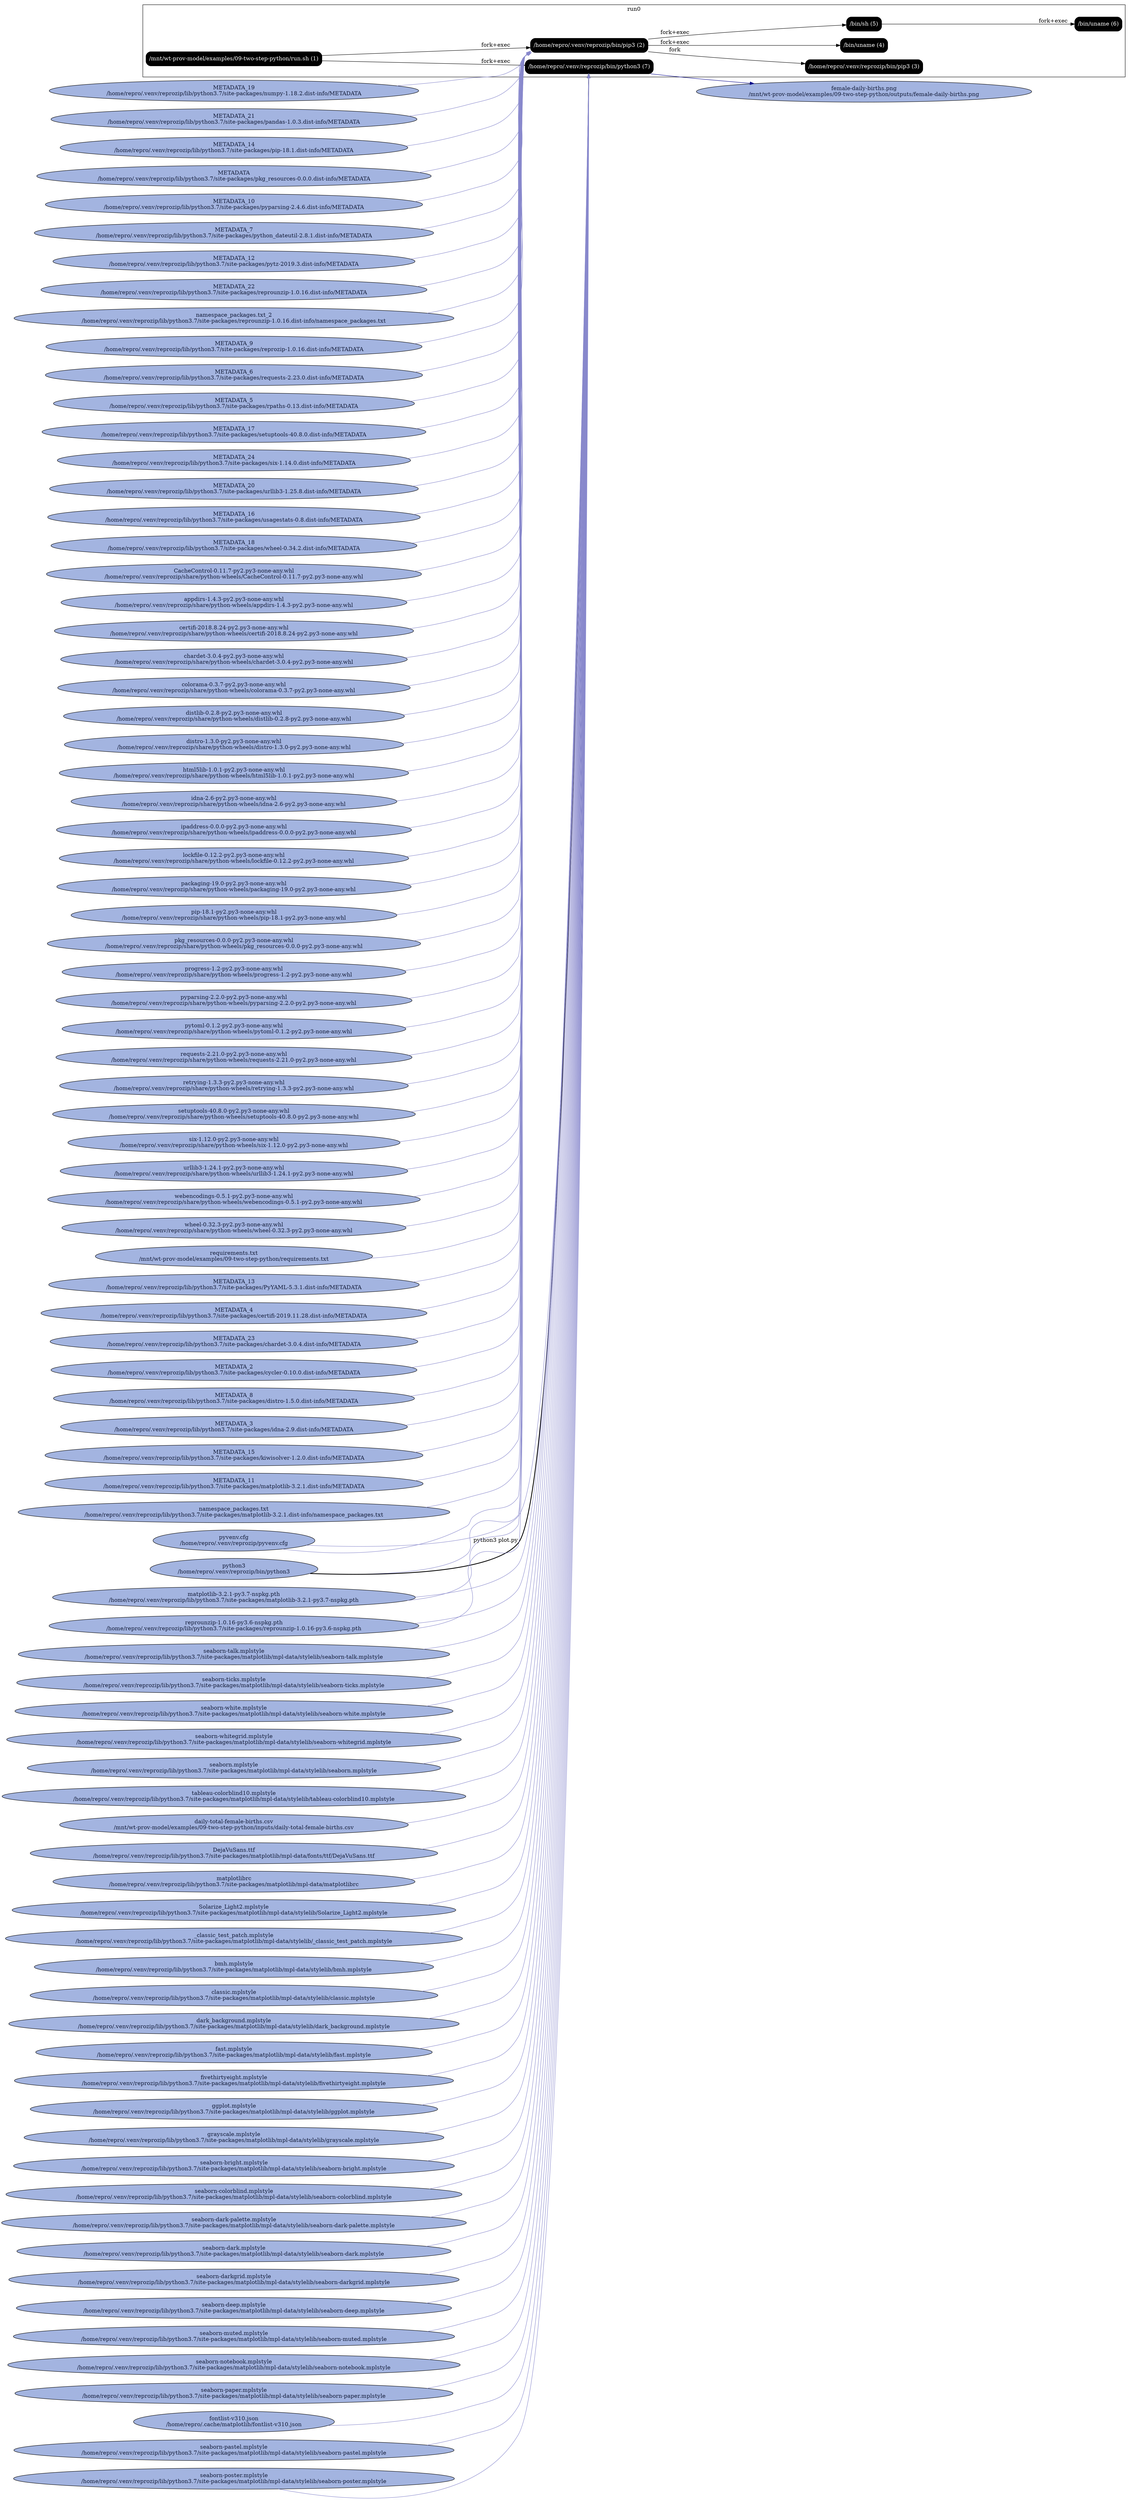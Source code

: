 digraph G {
    rankdir=LR;

    /* programs */
    node [shape=box fontcolor=white fillcolor=black style="filled,rounded"];
    subgraph cluster_run0 {
        label="run0";
        prog0 [label="/mnt/wt-prov-model/examples/09-two-step-python/run.sh (1)"];
        prog1 [label="/home/repro/.venv/reprozip/bin/pip3 (2)"];
        prog0 -> prog1 [label="fork+exec"];
        prog2 [label="/home/repro/.venv/reprozip/bin/pip3 (3)"];
        prog1 -> prog2 [label="fork"];
        prog3 [label="/bin/uname (4)"];
        prog1 -> prog3 [label="fork+exec"];
        prog4 [label="/bin/sh (5)"];
        prog1 -> prog4 [label="fork+exec"];
        prog5 [label="/bin/uname (6)"];
        prog4 -> prog5 [label="fork+exec"];
        prog6 [label="/home/repro/.venv/reprozip/bin/python3 (7)"];
        prog0 -> prog6 [label="fork+exec"];
    }

    node [shape=ellipse fontcolor="#131C39" fillcolor="#C9D2ED"];

    /* other files */
    "/home/repro/.cache/matplotlib/fontlist-v310.json" [fillcolor="#A3B4E0", label="fontlist-v310.json\n/home/repro/.cache/matplotlib/fontlist-v310.json"];
    "/home/repro/.venv/reprozip/bin/python3" [fillcolor="#A3B4E0", label="python3\n/home/repro/.venv/reprozip/bin/python3"];
    "/home/repro/.venv/reprozip/lib/python3.7/site-packages/PyYAML-5.3.1.dist-info/METADATA" [fillcolor="#A3B4E0", label="METADATA_13\n/home/repro/.venv/reprozip/lib/python3.7/site-packages/PyYAML-5.3.1.dist-info/METADATA"];
    "/home/repro/.venv/reprozip/lib/python3.7/site-packages/certifi-2019.11.28.dist-info/METADATA" [fillcolor="#A3B4E0", label="METADATA_4\n/home/repro/.venv/reprozip/lib/python3.7/site-packages/certifi-2019.11.28.dist-info/METADATA"];
    "/home/repro/.venv/reprozip/lib/python3.7/site-packages/chardet-3.0.4.dist-info/METADATA" [fillcolor="#A3B4E0", label="METADATA_23\n/home/repro/.venv/reprozip/lib/python3.7/site-packages/chardet-3.0.4.dist-info/METADATA"];
    "/home/repro/.venv/reprozip/lib/python3.7/site-packages/cycler-0.10.0.dist-info/METADATA" [fillcolor="#A3B4E0", label="METADATA_2\n/home/repro/.venv/reprozip/lib/python3.7/site-packages/cycler-0.10.0.dist-info/METADATA"];
    "/home/repro/.venv/reprozip/lib/python3.7/site-packages/distro-1.5.0.dist-info/METADATA" [fillcolor="#A3B4E0", label="METADATA_8\n/home/repro/.venv/reprozip/lib/python3.7/site-packages/distro-1.5.0.dist-info/METADATA"];
    "/home/repro/.venv/reprozip/lib/python3.7/site-packages/idna-2.9.dist-info/METADATA" [fillcolor="#A3B4E0", label="METADATA_3\n/home/repro/.venv/reprozip/lib/python3.7/site-packages/idna-2.9.dist-info/METADATA"];
    "/home/repro/.venv/reprozip/lib/python3.7/site-packages/kiwisolver-1.2.0.dist-info/METADATA" [fillcolor="#A3B4E0", label="METADATA_15\n/home/repro/.venv/reprozip/lib/python3.7/site-packages/kiwisolver-1.2.0.dist-info/METADATA"];
    "/home/repro/.venv/reprozip/lib/python3.7/site-packages/matplotlib-3.2.1-py3.7-nspkg.pth" [fillcolor="#A3B4E0", label="matplotlib-3.2.1-py3.7-nspkg.pth\n/home/repro/.venv/reprozip/lib/python3.7/site-packages/matplotlib-3.2.1-py3.7-nspkg.pth"];
    "/home/repro/.venv/reprozip/lib/python3.7/site-packages/matplotlib-3.2.1.dist-info/METADATA" [fillcolor="#A3B4E0", label="METADATA_11\n/home/repro/.venv/reprozip/lib/python3.7/site-packages/matplotlib-3.2.1.dist-info/METADATA"];
    "/home/repro/.venv/reprozip/lib/python3.7/site-packages/matplotlib-3.2.1.dist-info/namespace_packages.txt" [fillcolor="#A3B4E0", label="namespace_packages.txt\n/home/repro/.venv/reprozip/lib/python3.7/site-packages/matplotlib-3.2.1.dist-info/namespace_packages.txt"];
    "/home/repro/.venv/reprozip/lib/python3.7/site-packages/matplotlib/mpl-data/fonts/ttf/DejaVuSans.ttf" [fillcolor="#A3B4E0", label="DejaVuSans.ttf\n/home/repro/.venv/reprozip/lib/python3.7/site-packages/matplotlib/mpl-data/fonts/ttf/DejaVuSans.ttf"];
    "/home/repro/.venv/reprozip/lib/python3.7/site-packages/matplotlib/mpl-data/matplotlibrc" [fillcolor="#A3B4E0", label="matplotlibrc\n/home/repro/.venv/reprozip/lib/python3.7/site-packages/matplotlib/mpl-data/matplotlibrc"];
    "/home/repro/.venv/reprozip/lib/python3.7/site-packages/matplotlib/mpl-data/stylelib/Solarize_Light2.mplstyle" [fillcolor="#A3B4E0", label="Solarize_Light2.mplstyle\n/home/repro/.venv/reprozip/lib/python3.7/site-packages/matplotlib/mpl-data/stylelib/Solarize_Light2.mplstyle"];
    "/home/repro/.venv/reprozip/lib/python3.7/site-packages/matplotlib/mpl-data/stylelib/_classic_test_patch.mplstyle" [fillcolor="#A3B4E0", label="_classic_test_patch.mplstyle\n/home/repro/.venv/reprozip/lib/python3.7/site-packages/matplotlib/mpl-data/stylelib/_classic_test_patch.mplstyle"];
    "/home/repro/.venv/reprozip/lib/python3.7/site-packages/matplotlib/mpl-data/stylelib/bmh.mplstyle" [fillcolor="#A3B4E0", label="bmh.mplstyle\n/home/repro/.venv/reprozip/lib/python3.7/site-packages/matplotlib/mpl-data/stylelib/bmh.mplstyle"];
    "/home/repro/.venv/reprozip/lib/python3.7/site-packages/matplotlib/mpl-data/stylelib/classic.mplstyle" [fillcolor="#A3B4E0", label="classic.mplstyle\n/home/repro/.venv/reprozip/lib/python3.7/site-packages/matplotlib/mpl-data/stylelib/classic.mplstyle"];
    "/home/repro/.venv/reprozip/lib/python3.7/site-packages/matplotlib/mpl-data/stylelib/dark_background.mplstyle" [fillcolor="#A3B4E0", label="dark_background.mplstyle\n/home/repro/.venv/reprozip/lib/python3.7/site-packages/matplotlib/mpl-data/stylelib/dark_background.mplstyle"];
    "/home/repro/.venv/reprozip/lib/python3.7/site-packages/matplotlib/mpl-data/stylelib/fast.mplstyle" [fillcolor="#A3B4E0", label="fast.mplstyle\n/home/repro/.venv/reprozip/lib/python3.7/site-packages/matplotlib/mpl-data/stylelib/fast.mplstyle"];
    "/home/repro/.venv/reprozip/lib/python3.7/site-packages/matplotlib/mpl-data/stylelib/fivethirtyeight.mplstyle" [fillcolor="#A3B4E0", label="fivethirtyeight.mplstyle\n/home/repro/.venv/reprozip/lib/python3.7/site-packages/matplotlib/mpl-data/stylelib/fivethirtyeight.mplstyle"];
    "/home/repro/.venv/reprozip/lib/python3.7/site-packages/matplotlib/mpl-data/stylelib/ggplot.mplstyle" [fillcolor="#A3B4E0", label="ggplot.mplstyle\n/home/repro/.venv/reprozip/lib/python3.7/site-packages/matplotlib/mpl-data/stylelib/ggplot.mplstyle"];
    "/home/repro/.venv/reprozip/lib/python3.7/site-packages/matplotlib/mpl-data/stylelib/grayscale.mplstyle" [fillcolor="#A3B4E0", label="grayscale.mplstyle\n/home/repro/.venv/reprozip/lib/python3.7/site-packages/matplotlib/mpl-data/stylelib/grayscale.mplstyle"];
    "/home/repro/.venv/reprozip/lib/python3.7/site-packages/matplotlib/mpl-data/stylelib/seaborn-bright.mplstyle" [fillcolor="#A3B4E0", label="seaborn-bright.mplstyle\n/home/repro/.venv/reprozip/lib/python3.7/site-packages/matplotlib/mpl-data/stylelib/seaborn-bright.mplstyle"];
    "/home/repro/.venv/reprozip/lib/python3.7/site-packages/matplotlib/mpl-data/stylelib/seaborn-colorblind.mplstyle" [fillcolor="#A3B4E0", label="seaborn-colorblind.mplstyle\n/home/repro/.venv/reprozip/lib/python3.7/site-packages/matplotlib/mpl-data/stylelib/seaborn-colorblind.mplstyle"];
    "/home/repro/.venv/reprozip/lib/python3.7/site-packages/matplotlib/mpl-data/stylelib/seaborn-dark-palette.mplstyle" [fillcolor="#A3B4E0", label="seaborn-dark-palette.mplstyle\n/home/repro/.venv/reprozip/lib/python3.7/site-packages/matplotlib/mpl-data/stylelib/seaborn-dark-palette.mplstyle"];
    "/home/repro/.venv/reprozip/lib/python3.7/site-packages/matplotlib/mpl-data/stylelib/seaborn-dark.mplstyle" [fillcolor="#A3B4E0", label="seaborn-dark.mplstyle\n/home/repro/.venv/reprozip/lib/python3.7/site-packages/matplotlib/mpl-data/stylelib/seaborn-dark.mplstyle"];
    "/home/repro/.venv/reprozip/lib/python3.7/site-packages/matplotlib/mpl-data/stylelib/seaborn-darkgrid.mplstyle" [fillcolor="#A3B4E0", label="seaborn-darkgrid.mplstyle\n/home/repro/.venv/reprozip/lib/python3.7/site-packages/matplotlib/mpl-data/stylelib/seaborn-darkgrid.mplstyle"];
    "/home/repro/.venv/reprozip/lib/python3.7/site-packages/matplotlib/mpl-data/stylelib/seaborn-deep.mplstyle" [fillcolor="#A3B4E0", label="seaborn-deep.mplstyle\n/home/repro/.venv/reprozip/lib/python3.7/site-packages/matplotlib/mpl-data/stylelib/seaborn-deep.mplstyle"];
    "/home/repro/.venv/reprozip/lib/python3.7/site-packages/matplotlib/mpl-data/stylelib/seaborn-muted.mplstyle" [fillcolor="#A3B4E0", label="seaborn-muted.mplstyle\n/home/repro/.venv/reprozip/lib/python3.7/site-packages/matplotlib/mpl-data/stylelib/seaborn-muted.mplstyle"];
    "/home/repro/.venv/reprozip/lib/python3.7/site-packages/matplotlib/mpl-data/stylelib/seaborn-notebook.mplstyle" [fillcolor="#A3B4E0", label="seaborn-notebook.mplstyle\n/home/repro/.venv/reprozip/lib/python3.7/site-packages/matplotlib/mpl-data/stylelib/seaborn-notebook.mplstyle"];
    "/home/repro/.venv/reprozip/lib/python3.7/site-packages/matplotlib/mpl-data/stylelib/seaborn-paper.mplstyle" [fillcolor="#A3B4E0", label="seaborn-paper.mplstyle\n/home/repro/.venv/reprozip/lib/python3.7/site-packages/matplotlib/mpl-data/stylelib/seaborn-paper.mplstyle"];
    "/home/repro/.venv/reprozip/lib/python3.7/site-packages/matplotlib/mpl-data/stylelib/seaborn-pastel.mplstyle" [fillcolor="#A3B4E0", label="seaborn-pastel.mplstyle\n/home/repro/.venv/reprozip/lib/python3.7/site-packages/matplotlib/mpl-data/stylelib/seaborn-pastel.mplstyle"];
    "/home/repro/.venv/reprozip/lib/python3.7/site-packages/matplotlib/mpl-data/stylelib/seaborn-poster.mplstyle" [fillcolor="#A3B4E0", label="seaborn-poster.mplstyle\n/home/repro/.venv/reprozip/lib/python3.7/site-packages/matplotlib/mpl-data/stylelib/seaborn-poster.mplstyle"];
    "/home/repro/.venv/reprozip/lib/python3.7/site-packages/matplotlib/mpl-data/stylelib/seaborn-talk.mplstyle" [fillcolor="#A3B4E0", label="seaborn-talk.mplstyle\n/home/repro/.venv/reprozip/lib/python3.7/site-packages/matplotlib/mpl-data/stylelib/seaborn-talk.mplstyle"];
    "/home/repro/.venv/reprozip/lib/python3.7/site-packages/matplotlib/mpl-data/stylelib/seaborn-ticks.mplstyle" [fillcolor="#A3B4E0", label="seaborn-ticks.mplstyle\n/home/repro/.venv/reprozip/lib/python3.7/site-packages/matplotlib/mpl-data/stylelib/seaborn-ticks.mplstyle"];
    "/home/repro/.venv/reprozip/lib/python3.7/site-packages/matplotlib/mpl-data/stylelib/seaborn-white.mplstyle" [fillcolor="#A3B4E0", label="seaborn-white.mplstyle\n/home/repro/.venv/reprozip/lib/python3.7/site-packages/matplotlib/mpl-data/stylelib/seaborn-white.mplstyle"];
    "/home/repro/.venv/reprozip/lib/python3.7/site-packages/matplotlib/mpl-data/stylelib/seaborn-whitegrid.mplstyle" [fillcolor="#A3B4E0", label="seaborn-whitegrid.mplstyle\n/home/repro/.venv/reprozip/lib/python3.7/site-packages/matplotlib/mpl-data/stylelib/seaborn-whitegrid.mplstyle"];
    "/home/repro/.venv/reprozip/lib/python3.7/site-packages/matplotlib/mpl-data/stylelib/seaborn.mplstyle" [fillcolor="#A3B4E0", label="seaborn.mplstyle\n/home/repro/.venv/reprozip/lib/python3.7/site-packages/matplotlib/mpl-data/stylelib/seaborn.mplstyle"];
    "/home/repro/.venv/reprozip/lib/python3.7/site-packages/matplotlib/mpl-data/stylelib/tableau-colorblind10.mplstyle" [fillcolor="#A3B4E0", label="tableau-colorblind10.mplstyle\n/home/repro/.venv/reprozip/lib/python3.7/site-packages/matplotlib/mpl-data/stylelib/tableau-colorblind10.mplstyle"];
    "/home/repro/.venv/reprozip/lib/python3.7/site-packages/numpy-1.18.2.dist-info/METADATA" [fillcolor="#A3B4E0", label="METADATA_19\n/home/repro/.venv/reprozip/lib/python3.7/site-packages/numpy-1.18.2.dist-info/METADATA"];
    "/home/repro/.venv/reprozip/lib/python3.7/site-packages/pandas-1.0.3.dist-info/METADATA" [fillcolor="#A3B4E0", label="METADATA_21\n/home/repro/.venv/reprozip/lib/python3.7/site-packages/pandas-1.0.3.dist-info/METADATA"];
    "/home/repro/.venv/reprozip/lib/python3.7/site-packages/pip-18.1.dist-info/METADATA" [fillcolor="#A3B4E0", label="METADATA_14\n/home/repro/.venv/reprozip/lib/python3.7/site-packages/pip-18.1.dist-info/METADATA"];
    "/home/repro/.venv/reprozip/lib/python3.7/site-packages/pkg_resources-0.0.0.dist-info/METADATA" [fillcolor="#A3B4E0", label="METADATA\n/home/repro/.venv/reprozip/lib/python3.7/site-packages/pkg_resources-0.0.0.dist-info/METADATA"];
    "/home/repro/.venv/reprozip/lib/python3.7/site-packages/pyparsing-2.4.6.dist-info/METADATA" [fillcolor="#A3B4E0", label="METADATA_10\n/home/repro/.venv/reprozip/lib/python3.7/site-packages/pyparsing-2.4.6.dist-info/METADATA"];
    "/home/repro/.venv/reprozip/lib/python3.7/site-packages/python_dateutil-2.8.1.dist-info/METADATA" [fillcolor="#A3B4E0", label="METADATA_7\n/home/repro/.venv/reprozip/lib/python3.7/site-packages/python_dateutil-2.8.1.dist-info/METADATA"];
    "/home/repro/.venv/reprozip/lib/python3.7/site-packages/pytz-2019.3.dist-info/METADATA" [fillcolor="#A3B4E0", label="METADATA_12\n/home/repro/.venv/reprozip/lib/python3.7/site-packages/pytz-2019.3.dist-info/METADATA"];
    "/home/repro/.venv/reprozip/lib/python3.7/site-packages/reprounzip-1.0.16-py3.6-nspkg.pth" [fillcolor="#A3B4E0", label="reprounzip-1.0.16-py3.6-nspkg.pth\n/home/repro/.venv/reprozip/lib/python3.7/site-packages/reprounzip-1.0.16-py3.6-nspkg.pth"];
    "/home/repro/.venv/reprozip/lib/python3.7/site-packages/reprounzip-1.0.16.dist-info/METADATA" [fillcolor="#A3B4E0", label="METADATA_22\n/home/repro/.venv/reprozip/lib/python3.7/site-packages/reprounzip-1.0.16.dist-info/METADATA"];
    "/home/repro/.venv/reprozip/lib/python3.7/site-packages/reprounzip-1.0.16.dist-info/namespace_packages.txt" [fillcolor="#A3B4E0", label="namespace_packages.txt_2\n/home/repro/.venv/reprozip/lib/python3.7/site-packages/reprounzip-1.0.16.dist-info/namespace_packages.txt"];
    "/home/repro/.venv/reprozip/lib/python3.7/site-packages/reprozip-1.0.16.dist-info/METADATA" [fillcolor="#A3B4E0", label="METADATA_9\n/home/repro/.venv/reprozip/lib/python3.7/site-packages/reprozip-1.0.16.dist-info/METADATA"];
    "/home/repro/.venv/reprozip/lib/python3.7/site-packages/requests-2.23.0.dist-info/METADATA" [fillcolor="#A3B4E0", label="METADATA_6\n/home/repro/.venv/reprozip/lib/python3.7/site-packages/requests-2.23.0.dist-info/METADATA"];
    "/home/repro/.venv/reprozip/lib/python3.7/site-packages/rpaths-0.13.dist-info/METADATA" [fillcolor="#A3B4E0", label="METADATA_5\n/home/repro/.venv/reprozip/lib/python3.7/site-packages/rpaths-0.13.dist-info/METADATA"];
    "/home/repro/.venv/reprozip/lib/python3.7/site-packages/setuptools-40.8.0.dist-info/METADATA" [fillcolor="#A3B4E0", label="METADATA_17\n/home/repro/.venv/reprozip/lib/python3.7/site-packages/setuptools-40.8.0.dist-info/METADATA"];
    "/home/repro/.venv/reprozip/lib/python3.7/site-packages/six-1.14.0.dist-info/METADATA" [fillcolor="#A3B4E0", label="METADATA_24\n/home/repro/.venv/reprozip/lib/python3.7/site-packages/six-1.14.0.dist-info/METADATA"];
    "/home/repro/.venv/reprozip/lib/python3.7/site-packages/urllib3-1.25.8.dist-info/METADATA" [fillcolor="#A3B4E0", label="METADATA_20\n/home/repro/.venv/reprozip/lib/python3.7/site-packages/urllib3-1.25.8.dist-info/METADATA"];
    "/home/repro/.venv/reprozip/lib/python3.7/site-packages/usagestats-0.8.dist-info/METADATA" [fillcolor="#A3B4E0", label="METADATA_16\n/home/repro/.venv/reprozip/lib/python3.7/site-packages/usagestats-0.8.dist-info/METADATA"];
    "/home/repro/.venv/reprozip/lib/python3.7/site-packages/wheel-0.34.2.dist-info/METADATA" [fillcolor="#A3B4E0", label="METADATA_18\n/home/repro/.venv/reprozip/lib/python3.7/site-packages/wheel-0.34.2.dist-info/METADATA"];
    "/home/repro/.venv/reprozip/pyvenv.cfg" [fillcolor="#A3B4E0", label="pyvenv.cfg\n/home/repro/.venv/reprozip/pyvenv.cfg"];
    "/home/repro/.venv/reprozip/share/python-wheels/CacheControl-0.11.7-py2.py3-none-any.whl" [fillcolor="#A3B4E0", label="CacheControl-0.11.7-py2.py3-none-any.whl\n/home/repro/.venv/reprozip/share/python-wheels/CacheControl-0.11.7-py2.py3-none-any.whl"];
    "/home/repro/.venv/reprozip/share/python-wheels/appdirs-1.4.3-py2.py3-none-any.whl" [fillcolor="#A3B4E0", label="appdirs-1.4.3-py2.py3-none-any.whl\n/home/repro/.venv/reprozip/share/python-wheels/appdirs-1.4.3-py2.py3-none-any.whl"];
    "/home/repro/.venv/reprozip/share/python-wheels/certifi-2018.8.24-py2.py3-none-any.whl" [fillcolor="#A3B4E0", label="certifi-2018.8.24-py2.py3-none-any.whl\n/home/repro/.venv/reprozip/share/python-wheels/certifi-2018.8.24-py2.py3-none-any.whl"];
    "/home/repro/.venv/reprozip/share/python-wheels/chardet-3.0.4-py2.py3-none-any.whl" [fillcolor="#A3B4E0", label="chardet-3.0.4-py2.py3-none-any.whl\n/home/repro/.venv/reprozip/share/python-wheels/chardet-3.0.4-py2.py3-none-any.whl"];
    "/home/repro/.venv/reprozip/share/python-wheels/colorama-0.3.7-py2.py3-none-any.whl" [fillcolor="#A3B4E0", label="colorama-0.3.7-py2.py3-none-any.whl\n/home/repro/.venv/reprozip/share/python-wheels/colorama-0.3.7-py2.py3-none-any.whl"];
    "/home/repro/.venv/reprozip/share/python-wheels/distlib-0.2.8-py2.py3-none-any.whl" [fillcolor="#A3B4E0", label="distlib-0.2.8-py2.py3-none-any.whl\n/home/repro/.venv/reprozip/share/python-wheels/distlib-0.2.8-py2.py3-none-any.whl"];
    "/home/repro/.venv/reprozip/share/python-wheels/distro-1.3.0-py2.py3-none-any.whl" [fillcolor="#A3B4E0", label="distro-1.3.0-py2.py3-none-any.whl\n/home/repro/.venv/reprozip/share/python-wheels/distro-1.3.0-py2.py3-none-any.whl"];
    "/home/repro/.venv/reprozip/share/python-wheels/html5lib-1.0.1-py2.py3-none-any.whl" [fillcolor="#A3B4E0", label="html5lib-1.0.1-py2.py3-none-any.whl\n/home/repro/.venv/reprozip/share/python-wheels/html5lib-1.0.1-py2.py3-none-any.whl"];
    "/home/repro/.venv/reprozip/share/python-wheels/idna-2.6-py2.py3-none-any.whl" [fillcolor="#A3B4E0", label="idna-2.6-py2.py3-none-any.whl\n/home/repro/.venv/reprozip/share/python-wheels/idna-2.6-py2.py3-none-any.whl"];
    "/home/repro/.venv/reprozip/share/python-wheels/ipaddress-0.0.0-py2.py3-none-any.whl" [fillcolor="#A3B4E0", label="ipaddress-0.0.0-py2.py3-none-any.whl\n/home/repro/.venv/reprozip/share/python-wheels/ipaddress-0.0.0-py2.py3-none-any.whl"];
    "/home/repro/.venv/reprozip/share/python-wheels/lockfile-0.12.2-py2.py3-none-any.whl" [fillcolor="#A3B4E0", label="lockfile-0.12.2-py2.py3-none-any.whl\n/home/repro/.venv/reprozip/share/python-wheels/lockfile-0.12.2-py2.py3-none-any.whl"];
    "/home/repro/.venv/reprozip/share/python-wheels/packaging-19.0-py2.py3-none-any.whl" [fillcolor="#A3B4E0", label="packaging-19.0-py2.py3-none-any.whl\n/home/repro/.venv/reprozip/share/python-wheels/packaging-19.0-py2.py3-none-any.whl"];
    "/home/repro/.venv/reprozip/share/python-wheels/pip-18.1-py2.py3-none-any.whl" [fillcolor="#A3B4E0", label="pip-18.1-py2.py3-none-any.whl\n/home/repro/.venv/reprozip/share/python-wheels/pip-18.1-py2.py3-none-any.whl"];
    "/home/repro/.venv/reprozip/share/python-wheels/pkg_resources-0.0.0-py2.py3-none-any.whl" [fillcolor="#A3B4E0", label="pkg_resources-0.0.0-py2.py3-none-any.whl\n/home/repro/.venv/reprozip/share/python-wheels/pkg_resources-0.0.0-py2.py3-none-any.whl"];
    "/home/repro/.venv/reprozip/share/python-wheels/progress-1.2-py2.py3-none-any.whl" [fillcolor="#A3B4E0", label="progress-1.2-py2.py3-none-any.whl\n/home/repro/.venv/reprozip/share/python-wheels/progress-1.2-py2.py3-none-any.whl"];
    "/home/repro/.venv/reprozip/share/python-wheels/pyparsing-2.2.0-py2.py3-none-any.whl" [fillcolor="#A3B4E0", label="pyparsing-2.2.0-py2.py3-none-any.whl\n/home/repro/.venv/reprozip/share/python-wheels/pyparsing-2.2.0-py2.py3-none-any.whl"];
    "/home/repro/.venv/reprozip/share/python-wheels/pytoml-0.1.2-py2.py3-none-any.whl" [fillcolor="#A3B4E0", label="pytoml-0.1.2-py2.py3-none-any.whl\n/home/repro/.venv/reprozip/share/python-wheels/pytoml-0.1.2-py2.py3-none-any.whl"];
    "/home/repro/.venv/reprozip/share/python-wheels/requests-2.21.0-py2.py3-none-any.whl" [fillcolor="#A3B4E0", label="requests-2.21.0-py2.py3-none-any.whl\n/home/repro/.venv/reprozip/share/python-wheels/requests-2.21.0-py2.py3-none-any.whl"];
    "/home/repro/.venv/reprozip/share/python-wheels/retrying-1.3.3-py2.py3-none-any.whl" [fillcolor="#A3B4E0", label="retrying-1.3.3-py2.py3-none-any.whl\n/home/repro/.venv/reprozip/share/python-wheels/retrying-1.3.3-py2.py3-none-any.whl"];
    "/home/repro/.venv/reprozip/share/python-wheels/setuptools-40.8.0-py2.py3-none-any.whl" [fillcolor="#A3B4E0", label="setuptools-40.8.0-py2.py3-none-any.whl\n/home/repro/.venv/reprozip/share/python-wheels/setuptools-40.8.0-py2.py3-none-any.whl"];
    "/home/repro/.venv/reprozip/share/python-wheels/six-1.12.0-py2.py3-none-any.whl" [fillcolor="#A3B4E0", label="six-1.12.0-py2.py3-none-any.whl\n/home/repro/.venv/reprozip/share/python-wheels/six-1.12.0-py2.py3-none-any.whl"];
    "/home/repro/.venv/reprozip/share/python-wheels/urllib3-1.24.1-py2.py3-none-any.whl" [fillcolor="#A3B4E0", label="urllib3-1.24.1-py2.py3-none-any.whl\n/home/repro/.venv/reprozip/share/python-wheels/urllib3-1.24.1-py2.py3-none-any.whl"];
    "/home/repro/.venv/reprozip/share/python-wheels/webencodings-0.5.1-py2.py3-none-any.whl" [fillcolor="#A3B4E0", label="webencodings-0.5.1-py2.py3-none-any.whl\n/home/repro/.venv/reprozip/share/python-wheels/webencodings-0.5.1-py2.py3-none-any.whl"];
    "/home/repro/.venv/reprozip/share/python-wheels/wheel-0.32.3-py2.py3-none-any.whl" [fillcolor="#A3B4E0", label="wheel-0.32.3-py2.py3-none-any.whl\n/home/repro/.venv/reprozip/share/python-wheels/wheel-0.32.3-py2.py3-none-any.whl"];
    "/mnt/wt-prov-model/examples/09-two-step-python/inputs/daily-total-female-births.csv" [fillcolor="#A3B4E0", label="daily-total-female-births.csv\n/mnt/wt-prov-model/examples/09-two-step-python/inputs/daily-total-female-births.csv"];
    "/mnt/wt-prov-model/examples/09-two-step-python/outputs/female-daily-births.png" [fillcolor="#A3B4E0", label="female-daily-births.png\n/mnt/wt-prov-model/examples/09-two-step-python/outputs/female-daily-births.png"];
    "/mnt/wt-prov-model/examples/09-two-step-python/requirements.txt" [fillcolor="#A3B4E0", label="requirements.txt\n/mnt/wt-prov-model/examples/09-two-step-python/requirements.txt"];

    "/home/repro/.venv/reprozip/bin/python3" -> prog1 [color="#8888CC"];
    "/home/repro/.venv/reprozip/pyvenv.cfg" -> prog1 [color="#8888CC"];
    "/home/repro/.venv/reprozip/lib/python3.7/site-packages/matplotlib-3.2.1-py3.7-nspkg.pth" -> prog1 [color="#8888CC"];
    "/home/repro/.venv/reprozip/lib/python3.7/site-packages/reprounzip-1.0.16-py3.6-nspkg.pth" -> prog1 [color="#8888CC"];
    "/home/repro/.venv/reprozip/share/python-wheels/pytoml-0.1.2-py2.py3-none-any.whl" -> prog1 [color="#8888CC"];
    "/home/repro/.venv/reprozip/share/python-wheels/chardet-3.0.4-py2.py3-none-any.whl" -> prog1 [color="#8888CC"];
    "/home/repro/.venv/reprozip/share/python-wheels/requests-2.21.0-py2.py3-none-any.whl" -> prog1 [color="#8888CC"];
    "/home/repro/.venv/reprozip/share/python-wheels/retrying-1.3.3-py2.py3-none-any.whl" -> prog1 [color="#8888CC"];
    "/home/repro/.venv/reprozip/share/python-wheels/pyparsing-2.2.0-py2.py3-none-any.whl" -> prog1 [color="#8888CC"];
    "/home/repro/.venv/reprozip/share/python-wheels/idna-2.6-py2.py3-none-any.whl" -> prog1 [color="#8888CC"];
    "/home/repro/.venv/reprozip/share/python-wheels/progress-1.2-py2.py3-none-any.whl" -> prog1 [color="#8888CC"];
    "/home/repro/.venv/reprozip/share/python-wheels/distlib-0.2.8-py2.py3-none-any.whl" -> prog1 [color="#8888CC"];
    "/home/repro/.venv/reprozip/share/python-wheels/pip-18.1-py2.py3-none-any.whl" -> prog1 [color="#8888CC"];
    "/home/repro/.venv/reprozip/share/python-wheels/pkg_resources-0.0.0-py2.py3-none-any.whl" -> prog1 [color="#8888CC"];
    "/home/repro/.venv/reprozip/share/python-wheels/html5lib-1.0.1-py2.py3-none-any.whl" -> prog1 [color="#8888CC"];
    "/home/repro/.venv/reprozip/share/python-wheels/wheel-0.32.3-py2.py3-none-any.whl" -> prog1 [color="#8888CC"];
    "/home/repro/.venv/reprozip/share/python-wheels/appdirs-1.4.3-py2.py3-none-any.whl" -> prog1 [color="#8888CC"];
    "/home/repro/.venv/reprozip/share/python-wheels/CacheControl-0.11.7-py2.py3-none-any.whl" -> prog1 [color="#8888CC"];
    "/home/repro/.venv/reprozip/share/python-wheels/certifi-2018.8.24-py2.py3-none-any.whl" -> prog1 [color="#8888CC"];
    "/home/repro/.venv/reprozip/share/python-wheels/six-1.12.0-py2.py3-none-any.whl" -> prog1 [color="#8888CC"];
    "/home/repro/.venv/reprozip/share/python-wheels/webencodings-0.5.1-py2.py3-none-any.whl" -> prog1 [color="#8888CC"];
    "/home/repro/.venv/reprozip/share/python-wheels/urllib3-1.24.1-py2.py3-none-any.whl" -> prog1 [color="#8888CC"];
    "/home/repro/.venv/reprozip/share/python-wheels/lockfile-0.12.2-py2.py3-none-any.whl" -> prog1 [color="#8888CC"];
    "/home/repro/.venv/reprozip/share/python-wheels/packaging-19.0-py2.py3-none-any.whl" -> prog1 [color="#8888CC"];
    "/home/repro/.venv/reprozip/share/python-wheels/setuptools-40.8.0-py2.py3-none-any.whl" -> prog1 [color="#8888CC"];
    "/home/repro/.venv/reprozip/share/python-wheels/distro-1.3.0-py2.py3-none-any.whl" -> prog1 [color="#8888CC"];
    "/home/repro/.venv/reprozip/share/python-wheels/colorama-0.3.7-py2.py3-none-any.whl" -> prog1 [color="#8888CC"];
    "/home/repro/.venv/reprozip/share/python-wheels/ipaddress-0.0.0-py2.py3-none-any.whl" -> prog1 [color="#8888CC"];
    "/home/repro/.venv/reprozip/lib/python3.7/site-packages/reprounzip-1.0.16.dist-info/namespace_packages.txt" -> prog1 [color="#8888CC"];
    "/home/repro/.venv/reprozip/lib/python3.7/site-packages/matplotlib-3.2.1.dist-info/namespace_packages.txt" -> prog1 [color="#8888CC"];
    "/mnt/wt-prov-model/examples/09-two-step-python/requirements.txt" -> prog1 [color="#8888CC"];
    "/home/repro/.venv/reprozip/lib/python3.7/site-packages/matplotlib-3.2.1.dist-info/METADATA" -> prog1 [color="#8888CC"];
    "/home/repro/.venv/reprozip/lib/python3.7/site-packages/pandas-1.0.3.dist-info/METADATA" -> prog1 [color="#8888CC"];
    "/home/repro/.venv/reprozip/lib/python3.7/site-packages/kiwisolver-1.2.0.dist-info/METADATA" -> prog1 [color="#8888CC"];
    "/home/repro/.venv/reprozip/lib/python3.7/site-packages/pyparsing-2.4.6.dist-info/METADATA" -> prog1 [color="#8888CC"];
    "/home/repro/.venv/reprozip/lib/python3.7/site-packages/numpy-1.18.2.dist-info/METADATA" -> prog1 [color="#8888CC"];
    "/home/repro/.venv/reprozip/lib/python3.7/site-packages/python_dateutil-2.8.1.dist-info/METADATA" -> prog1 [color="#8888CC"];
    "/home/repro/.venv/reprozip/lib/python3.7/site-packages/cycler-0.10.0.dist-info/METADATA" -> prog1 [color="#8888CC"];
    "/home/repro/.venv/reprozip/lib/python3.7/site-packages/pytz-2019.3.dist-info/METADATA" -> prog1 [color="#8888CC"];
    "/home/repro/.venv/reprozip/lib/python3.7/site-packages/six-1.14.0.dist-info/METADATA" -> prog1 [color="#8888CC"];
    "/home/repro/.venv/reprozip/lib/python3.7/site-packages/wheel-0.34.2.dist-info/METADATA" -> prog1 [color="#8888CC"];
    "/home/repro/.venv/reprozip/lib/python3.7/site-packages/usagestats-0.8.dist-info/METADATA" -> prog1 [color="#8888CC"];
    "/home/repro/.venv/reprozip/lib/python3.7/site-packages/urllib3-1.25.8.dist-info/METADATA" -> prog1 [color="#8888CC"];
    "/home/repro/.venv/reprozip/lib/python3.7/site-packages/setuptools-40.8.0.dist-info/METADATA" -> prog1 [color="#8888CC"];
    "/home/repro/.venv/reprozip/lib/python3.7/site-packages/rpaths-0.13.dist-info/METADATA" -> prog1 [color="#8888CC"];
    "/home/repro/.venv/reprozip/lib/python3.7/site-packages/requests-2.23.0.dist-info/METADATA" -> prog1 [color="#8888CC"];
    "/home/repro/.venv/reprozip/lib/python3.7/site-packages/reprozip-1.0.16.dist-info/METADATA" -> prog1 [color="#8888CC"];
    "/home/repro/.venv/reprozip/lib/python3.7/site-packages/reprounzip-1.0.16.dist-info/METADATA" -> prog1 [color="#8888CC"];
    "/home/repro/.venv/reprozip/lib/python3.7/site-packages/PyYAML-5.3.1.dist-info/METADATA" -> prog1 [color="#8888CC"];
    "/home/repro/.venv/reprozip/lib/python3.7/site-packages/pkg_resources-0.0.0.dist-info/METADATA" -> prog1 [color="#8888CC"];
    "/home/repro/.venv/reprozip/lib/python3.7/site-packages/pip-18.1.dist-info/METADATA" -> prog1 [color="#8888CC"];
    "/home/repro/.venv/reprozip/lib/python3.7/site-packages/idna-2.9.dist-info/METADATA" -> prog1 [color="#8888CC"];
    "/home/repro/.venv/reprozip/lib/python3.7/site-packages/distro-1.5.0.dist-info/METADATA" -> prog1 [color="#8888CC"];
    "/home/repro/.venv/reprozip/lib/python3.7/site-packages/chardet-3.0.4.dist-info/METADATA" -> prog1 [color="#8888CC"];
    "/home/repro/.venv/reprozip/lib/python3.7/site-packages/certifi-2019.11.28.dist-info/METADATA" -> prog1 [color="#8888CC"];
    "/home/repro/.venv/reprozip/bin/python3" -> prog6 [style=bold, label="python3 plot.py"];
    "/home/repro/.venv/reprozip/pyvenv.cfg" -> prog6 [color="#8888CC"];
    "/home/repro/.venv/reprozip/lib/python3.7/site-packages/matplotlib-3.2.1-py3.7-nspkg.pth" -> prog6 [color="#8888CC"];
    "/home/repro/.venv/reprozip/lib/python3.7/site-packages/reprounzip-1.0.16-py3.6-nspkg.pth" -> prog6 [color="#8888CC"];
    "/home/repro/.venv/reprozip/lib/python3.7/site-packages/matplotlib/mpl-data/matplotlibrc" -> prog6 [color="#8888CC"];
    "/home/repro/.cache/matplotlib/fontlist-v310.json" -> prog6 [color="#8888CC"];
    "/home/repro/.venv/reprozip/lib/python3.7/site-packages/matplotlib/mpl-data/stylelib/seaborn-deep.mplstyle" -> prog6 [color="#8888CC"];
    "/home/repro/.venv/reprozip/lib/python3.7/site-packages/matplotlib/mpl-data/stylelib/fivethirtyeight.mplstyle" -> prog6 [color="#8888CC"];
    "/home/repro/.venv/reprozip/lib/python3.7/site-packages/matplotlib/mpl-data/stylelib/ggplot.mplstyle" -> prog6 [color="#8888CC"];
    "/home/repro/.venv/reprozip/lib/python3.7/site-packages/matplotlib/mpl-data/stylelib/classic.mplstyle" -> prog6 [color="#8888CC"];
    "/home/repro/.venv/reprozip/lib/python3.7/site-packages/matplotlib/mpl-data/stylelib/seaborn-ticks.mplstyle" -> prog6 [color="#8888CC"];
    "/home/repro/.venv/reprozip/lib/python3.7/site-packages/matplotlib/mpl-data/stylelib/tableau-colorblind10.mplstyle" -> prog6 [color="#8888CC"];
    "/home/repro/.venv/reprozip/lib/python3.7/site-packages/matplotlib/mpl-data/stylelib/seaborn-dark-palette.mplstyle" -> prog6 [color="#8888CC"];
    "/home/repro/.venv/reprozip/lib/python3.7/site-packages/matplotlib/mpl-data/stylelib/fast.mplstyle" -> prog6 [color="#8888CC"];
    "/home/repro/.venv/reprozip/lib/python3.7/site-packages/matplotlib/mpl-data/stylelib/seaborn.mplstyle" -> prog6 [color="#8888CC"];
    "/home/repro/.venv/reprozip/lib/python3.7/site-packages/matplotlib/mpl-data/stylelib/seaborn-paper.mplstyle" -> prog6 [color="#8888CC"];
    "/home/repro/.venv/reprozip/lib/python3.7/site-packages/matplotlib/mpl-data/stylelib/seaborn-darkgrid.mplstyle" -> prog6 [color="#8888CC"];
    "/home/repro/.venv/reprozip/lib/python3.7/site-packages/matplotlib/mpl-data/stylelib/seaborn-talk.mplstyle" -> prog6 [color="#8888CC"];
    "/home/repro/.venv/reprozip/lib/python3.7/site-packages/matplotlib/mpl-data/stylelib/seaborn-pastel.mplstyle" -> prog6 [color="#8888CC"];
    "/home/repro/.venv/reprozip/lib/python3.7/site-packages/matplotlib/mpl-data/stylelib/grayscale.mplstyle" -> prog6 [color="#8888CC"];
    "/home/repro/.venv/reprozip/lib/python3.7/site-packages/matplotlib/mpl-data/stylelib/seaborn-whitegrid.mplstyle" -> prog6 [color="#8888CC"];
    "/home/repro/.venv/reprozip/lib/python3.7/site-packages/matplotlib/mpl-data/stylelib/_classic_test_patch.mplstyle" -> prog6 [color="#8888CC"];
    "/home/repro/.venv/reprozip/lib/python3.7/site-packages/matplotlib/mpl-data/stylelib/seaborn-bright.mplstyle" -> prog6 [color="#8888CC"];
    "/home/repro/.venv/reprozip/lib/python3.7/site-packages/matplotlib/mpl-data/stylelib/seaborn-poster.mplstyle" -> prog6 [color="#8888CC"];
    "/home/repro/.venv/reprozip/lib/python3.7/site-packages/matplotlib/mpl-data/stylelib/seaborn-dark.mplstyle" -> prog6 [color="#8888CC"];
    "/home/repro/.venv/reprozip/lib/python3.7/site-packages/matplotlib/mpl-data/stylelib/seaborn-notebook.mplstyle" -> prog6 [color="#8888CC"];
    "/home/repro/.venv/reprozip/lib/python3.7/site-packages/matplotlib/mpl-data/stylelib/seaborn-muted.mplstyle" -> prog6 [color="#8888CC"];
    "/home/repro/.venv/reprozip/lib/python3.7/site-packages/matplotlib/mpl-data/stylelib/seaborn-white.mplstyle" -> prog6 [color="#8888CC"];
    "/home/repro/.venv/reprozip/lib/python3.7/site-packages/matplotlib/mpl-data/stylelib/bmh.mplstyle" -> prog6 [color="#8888CC"];
    "/home/repro/.venv/reprozip/lib/python3.7/site-packages/matplotlib/mpl-data/stylelib/dark_background.mplstyle" -> prog6 [color="#8888CC"];
    "/home/repro/.venv/reprozip/lib/python3.7/site-packages/matplotlib/mpl-data/stylelib/seaborn-colorblind.mplstyle" -> prog6 [color="#8888CC"];
    "/home/repro/.venv/reprozip/lib/python3.7/site-packages/matplotlib/mpl-data/stylelib/Solarize_Light2.mplstyle" -> prog6 [color="#8888CC"];
    "/mnt/wt-prov-model/examples/09-two-step-python/inputs/daily-total-female-births.csv" -> prog6 [color="#8888CC"];
    "/home/repro/.venv/reprozip/lib/python3.7/site-packages/matplotlib/mpl-data/fonts/ttf/DejaVuSans.ttf" -> prog6 [color="#8888CC"];
    prog6 -> "/mnt/wt-prov-model/examples/09-two-step-python/outputs/female-daily-births.png" [color="#000088"];
}
